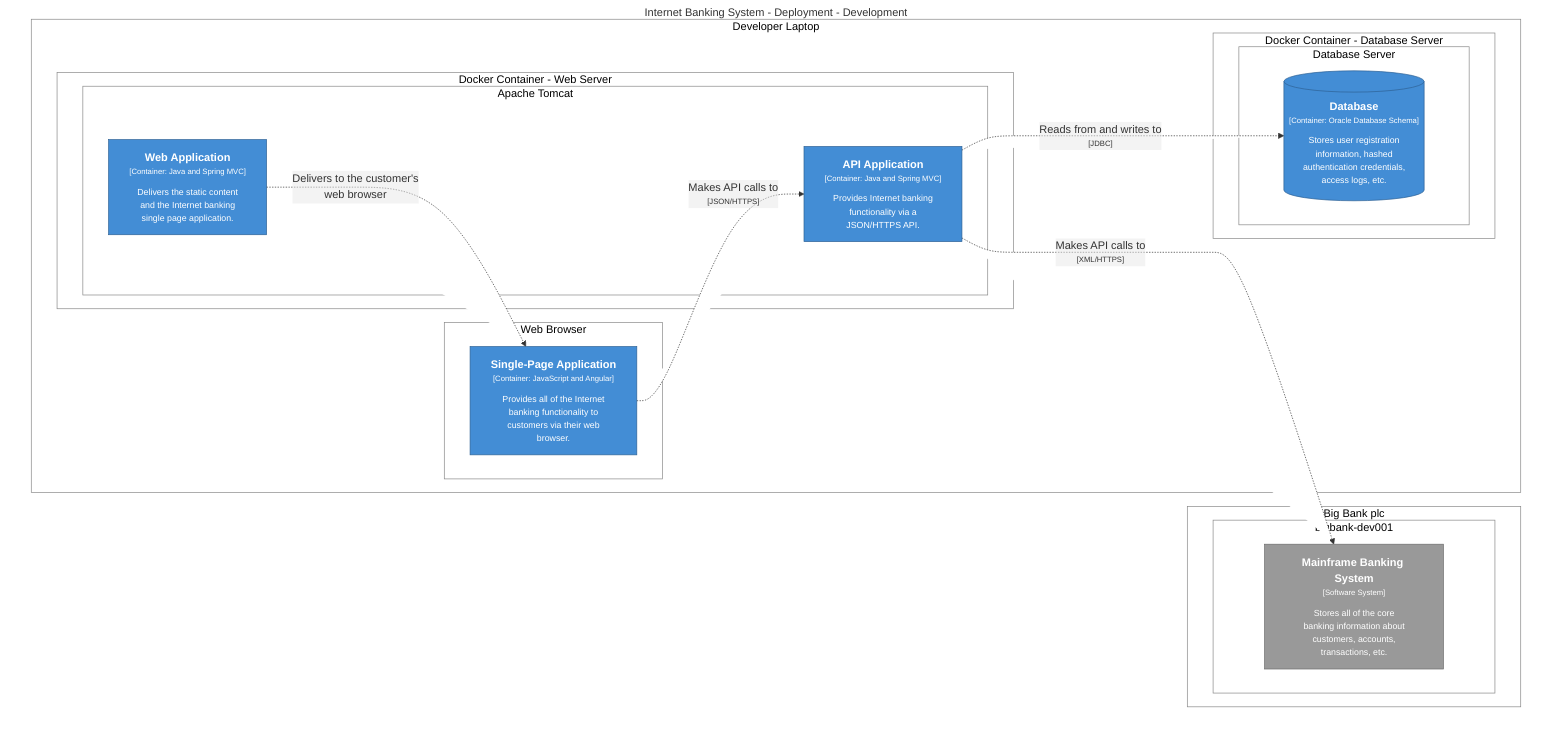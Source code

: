 graph TB
  linkStyle default fill:#ffffff

  subgraph diagram ["Internet Banking System - Deployment - Development"]
    style diagram fill:#ffffff,stroke:#ffffff

    subgraph 50 [Developer Laptop]
      style 50 fill:#ffffff,stroke:#888888,color:#000000

      subgraph 51 [Docker Container - Web Server]
        style 51 fill:#ffffff,stroke:#888888,color:#000000

        subgraph 52 [Apache Tomcat]
          style 52 fill:#ffffff,stroke:#888888,color:#000000

          53["<div style='font-weight: bold'>Web Application</div><div style='font-size: 70%; margin-top: 0px'>[Container: Java and Spring MVC]</div><div style='font-size: 80%; margin-top:10px'>Delivers the static content<br />and the Internet banking<br />single page application.</div>"]
          style 53 fill:#438dd5,stroke:#2e6295,color:#ffffff
          54["<div style='font-weight: bold'>API Application</div><div style='font-size: 70%; margin-top: 0px'>[Container: Java and Spring MVC]</div><div style='font-size: 80%; margin-top:10px'>Provides Internet banking<br />functionality via a<br />JSON/HTTPS API.</div>"]
          style 54 fill:#438dd5,stroke:#2e6295,color:#ffffff
        end

      end

      subgraph 59 [Docker Container - Database Server]
        style 59 fill:#ffffff,stroke:#888888,color:#000000

        subgraph 60 [Database Server]
          style 60 fill:#ffffff,stroke:#888888,color:#000000

          61[("<div style='font-weight: bold'>Database</div><div style='font-size: 70%; margin-top: 0px'>[Container: Oracle Database Schema]</div><div style='font-size: 80%; margin-top:10px'>Stores user registration<br />information, hashed<br />authentication credentials,<br />access logs, etc.</div>")]
          style 61 fill:#438dd5,stroke:#2e6295,color:#ffffff
        end

      end

      subgraph 63 [Web Browser]
        style 63 fill:#ffffff,stroke:#888888,color:#000000

        64["<div style='font-weight: bold'>Single-Page Application</div><div style='font-size: 70%; margin-top: 0px'>[Container: JavaScript and Angular]</div><div style='font-size: 80%; margin-top:10px'>Provides all of the Internet<br />banking functionality to<br />customers via their web<br />browser.</div>"]
        style 64 fill:#438dd5,stroke:#2e6295,color:#ffffff
      end

    end

    subgraph 55 [Big Bank plc]
      style 55 fill:#ffffff,stroke:#888888,color:#000000

      subgraph 56 [bigbank-dev001]
        style 56 fill:#ffffff,stroke:#888888,color:#000000

        57["<div style='font-weight: bold'>Mainframe Banking System</div><div style='font-size: 70%; margin-top: 0px'>[Software System]</div><div style='font-size: 80%; margin-top:10px'>Stores all of the core<br />banking information about<br />customers, accounts,<br />transactions, etc.</div>"]
        style 57 fill:#999999,stroke:#6b6b6b,color:#ffffff
      end

    end

    54-. "<div>Makes API calls to</div><div style='font-size: 70%'>[XML/HTTPS]</div>" .->57
    54-. "<div>Reads from and writes to</div><div style='font-size: 70%'>[JDBC]</div>" .->61
    64-. "<div>Makes API calls to</div><div style='font-size: 70%'>[JSON/HTTPS]</div>" .->54
    53-. "<div>Delivers to the customer's<br />web browser</div><div style='font-size: 70%'></div>" .->64
  end